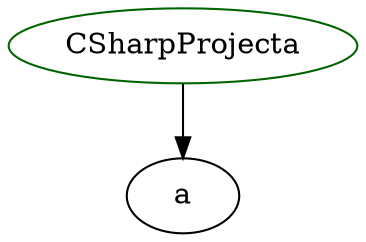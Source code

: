 digraph csharpprojecta{
CSharpProjecta -> a;
CSharpProjecta	[shape=oval, color=darkgreen, label="CSharpProjecta"];
}
